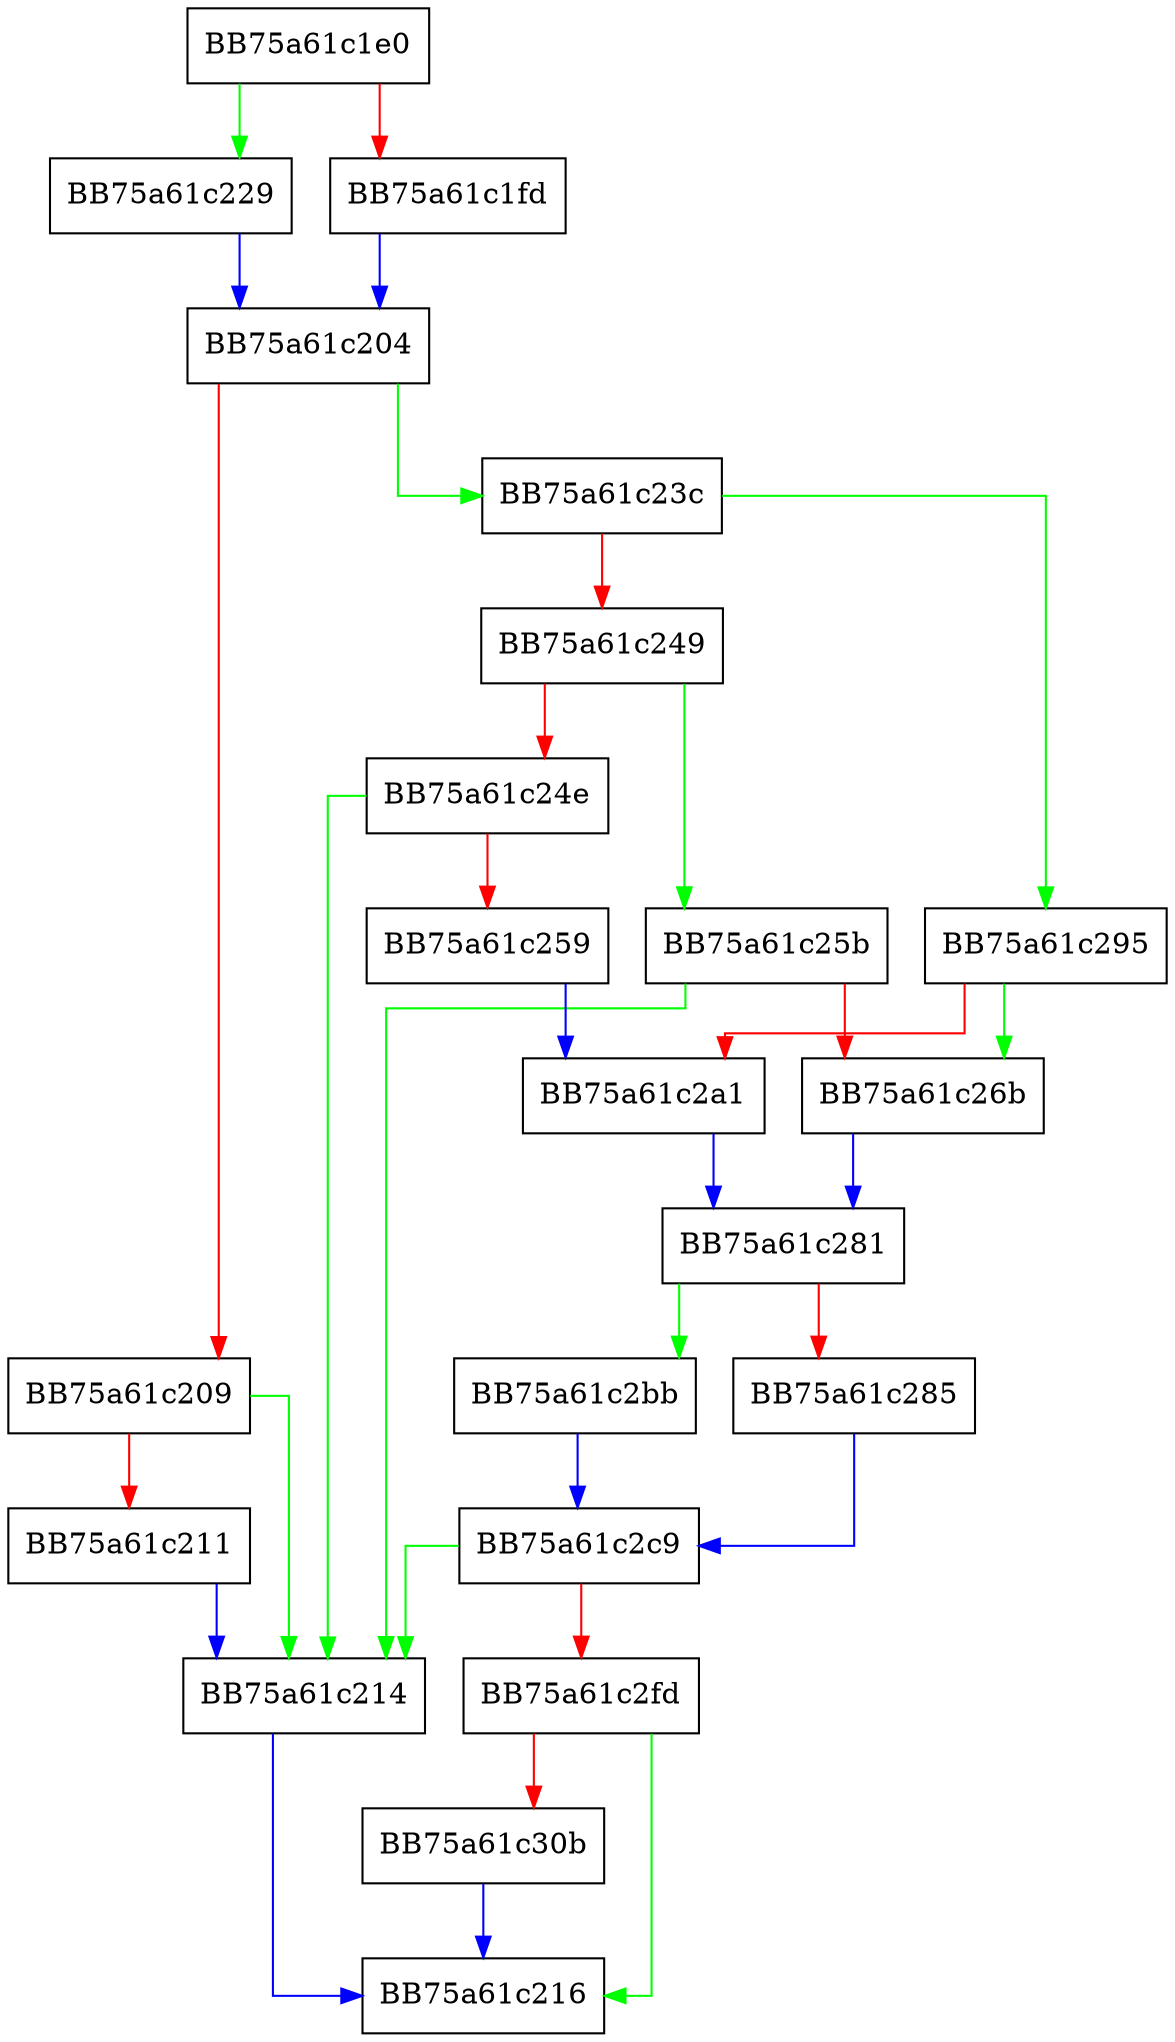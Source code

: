 digraph _Toupper {
  node [shape="box"];
  graph [splines=ortho];
  BB75a61c1e0 -> BB75a61c229 [color="green"];
  BB75a61c1e0 -> BB75a61c1fd [color="red"];
  BB75a61c1fd -> BB75a61c204 [color="blue"];
  BB75a61c204 -> BB75a61c23c [color="green"];
  BB75a61c204 -> BB75a61c209 [color="red"];
  BB75a61c209 -> BB75a61c214 [color="green"];
  BB75a61c209 -> BB75a61c211 [color="red"];
  BB75a61c211 -> BB75a61c214 [color="blue"];
  BB75a61c214 -> BB75a61c216 [color="blue"];
  BB75a61c229 -> BB75a61c204 [color="blue"];
  BB75a61c23c -> BB75a61c295 [color="green"];
  BB75a61c23c -> BB75a61c249 [color="red"];
  BB75a61c249 -> BB75a61c25b [color="green"];
  BB75a61c249 -> BB75a61c24e [color="red"];
  BB75a61c24e -> BB75a61c214 [color="green"];
  BB75a61c24e -> BB75a61c259 [color="red"];
  BB75a61c259 -> BB75a61c2a1 [color="blue"];
  BB75a61c25b -> BB75a61c214 [color="green"];
  BB75a61c25b -> BB75a61c26b [color="red"];
  BB75a61c26b -> BB75a61c281 [color="blue"];
  BB75a61c281 -> BB75a61c2bb [color="green"];
  BB75a61c281 -> BB75a61c285 [color="red"];
  BB75a61c285 -> BB75a61c2c9 [color="blue"];
  BB75a61c295 -> BB75a61c26b [color="green"];
  BB75a61c295 -> BB75a61c2a1 [color="red"];
  BB75a61c2a1 -> BB75a61c281 [color="blue"];
  BB75a61c2bb -> BB75a61c2c9 [color="blue"];
  BB75a61c2c9 -> BB75a61c214 [color="green"];
  BB75a61c2c9 -> BB75a61c2fd [color="red"];
  BB75a61c2fd -> BB75a61c216 [color="green"];
  BB75a61c2fd -> BB75a61c30b [color="red"];
  BB75a61c30b -> BB75a61c216 [color="blue"];
}